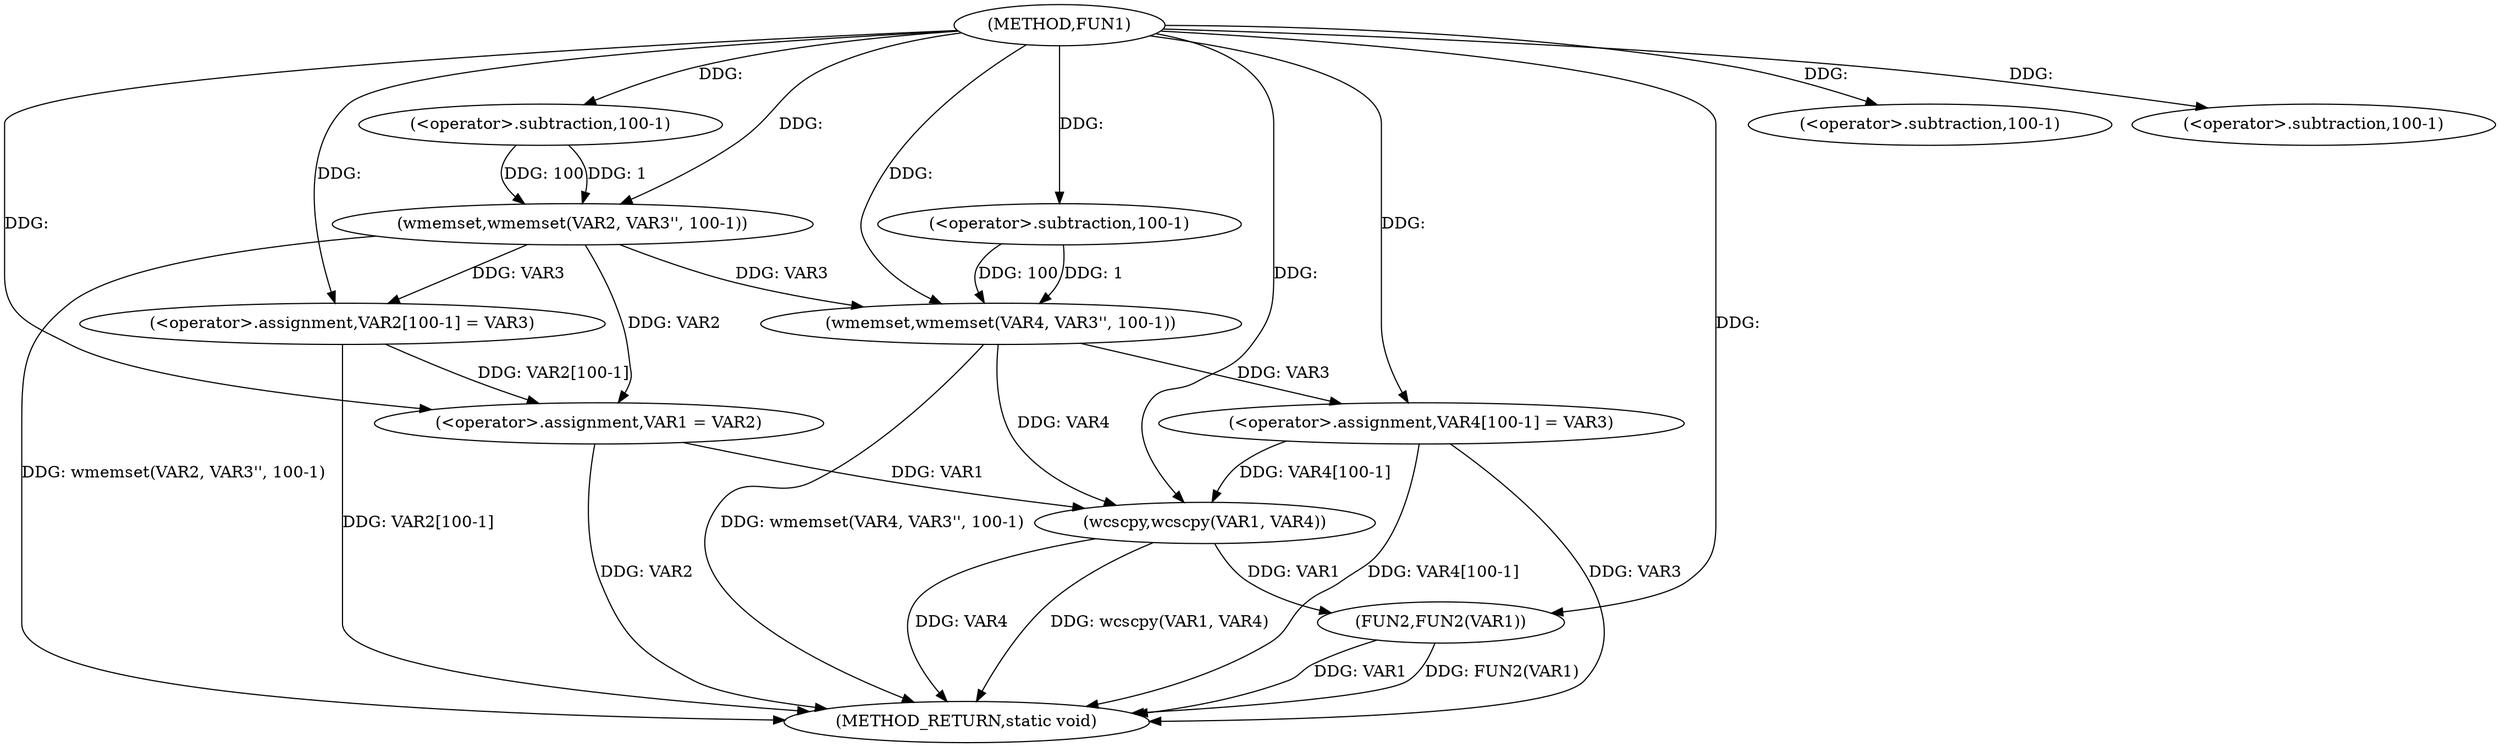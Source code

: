 digraph FUN1 {  
"1000100" [label = "(METHOD,FUN1)" ]
"1000140" [label = "(METHOD_RETURN,static void)" ]
"1000104" [label = "(wmemset,wmemset(VAR2, VAR3'', 100-1))" ]
"1000107" [label = "(<operator>.subtraction,100-1)" ]
"1000110" [label = "(<operator>.assignment,VAR2[100-1] = VAR3)" ]
"1000113" [label = "(<operator>.subtraction,100-1)" ]
"1000117" [label = "(<operator>.assignment,VAR1 = VAR2)" ]
"1000122" [label = "(wmemset,wmemset(VAR4, VAR3'', 100-1))" ]
"1000125" [label = "(<operator>.subtraction,100-1)" ]
"1000128" [label = "(<operator>.assignment,VAR4[100-1] = VAR3)" ]
"1000131" [label = "(<operator>.subtraction,100-1)" ]
"1000135" [label = "(wcscpy,wcscpy(VAR1, VAR4))" ]
"1000138" [label = "(FUN2,FUN2(VAR1))" ]
  "1000104" -> "1000140"  [ label = "DDG: wmemset(VAR2, VAR3'', 100-1)"] 
  "1000138" -> "1000140"  [ label = "DDG: VAR1"] 
  "1000122" -> "1000140"  [ label = "DDG: wmemset(VAR4, VAR3'', 100-1)"] 
  "1000117" -> "1000140"  [ label = "DDG: VAR2"] 
  "1000110" -> "1000140"  [ label = "DDG: VAR2[100-1]"] 
  "1000135" -> "1000140"  [ label = "DDG: VAR4"] 
  "1000128" -> "1000140"  [ label = "DDG: VAR4[100-1]"] 
  "1000128" -> "1000140"  [ label = "DDG: VAR3"] 
  "1000135" -> "1000140"  [ label = "DDG: wcscpy(VAR1, VAR4)"] 
  "1000138" -> "1000140"  [ label = "DDG: FUN2(VAR1)"] 
  "1000100" -> "1000104"  [ label = "DDG: "] 
  "1000107" -> "1000104"  [ label = "DDG: 100"] 
  "1000107" -> "1000104"  [ label = "DDG: 1"] 
  "1000100" -> "1000107"  [ label = "DDG: "] 
  "1000104" -> "1000110"  [ label = "DDG: VAR3"] 
  "1000100" -> "1000110"  [ label = "DDG: "] 
  "1000100" -> "1000113"  [ label = "DDG: "] 
  "1000104" -> "1000117"  [ label = "DDG: VAR2"] 
  "1000110" -> "1000117"  [ label = "DDG: VAR2[100-1]"] 
  "1000100" -> "1000117"  [ label = "DDG: "] 
  "1000100" -> "1000122"  [ label = "DDG: "] 
  "1000104" -> "1000122"  [ label = "DDG: VAR3"] 
  "1000125" -> "1000122"  [ label = "DDG: 100"] 
  "1000125" -> "1000122"  [ label = "DDG: 1"] 
  "1000100" -> "1000125"  [ label = "DDG: "] 
  "1000122" -> "1000128"  [ label = "DDG: VAR3"] 
  "1000100" -> "1000128"  [ label = "DDG: "] 
  "1000100" -> "1000131"  [ label = "DDG: "] 
  "1000117" -> "1000135"  [ label = "DDG: VAR1"] 
  "1000100" -> "1000135"  [ label = "DDG: "] 
  "1000122" -> "1000135"  [ label = "DDG: VAR4"] 
  "1000128" -> "1000135"  [ label = "DDG: VAR4[100-1]"] 
  "1000135" -> "1000138"  [ label = "DDG: VAR1"] 
  "1000100" -> "1000138"  [ label = "DDG: "] 
}
